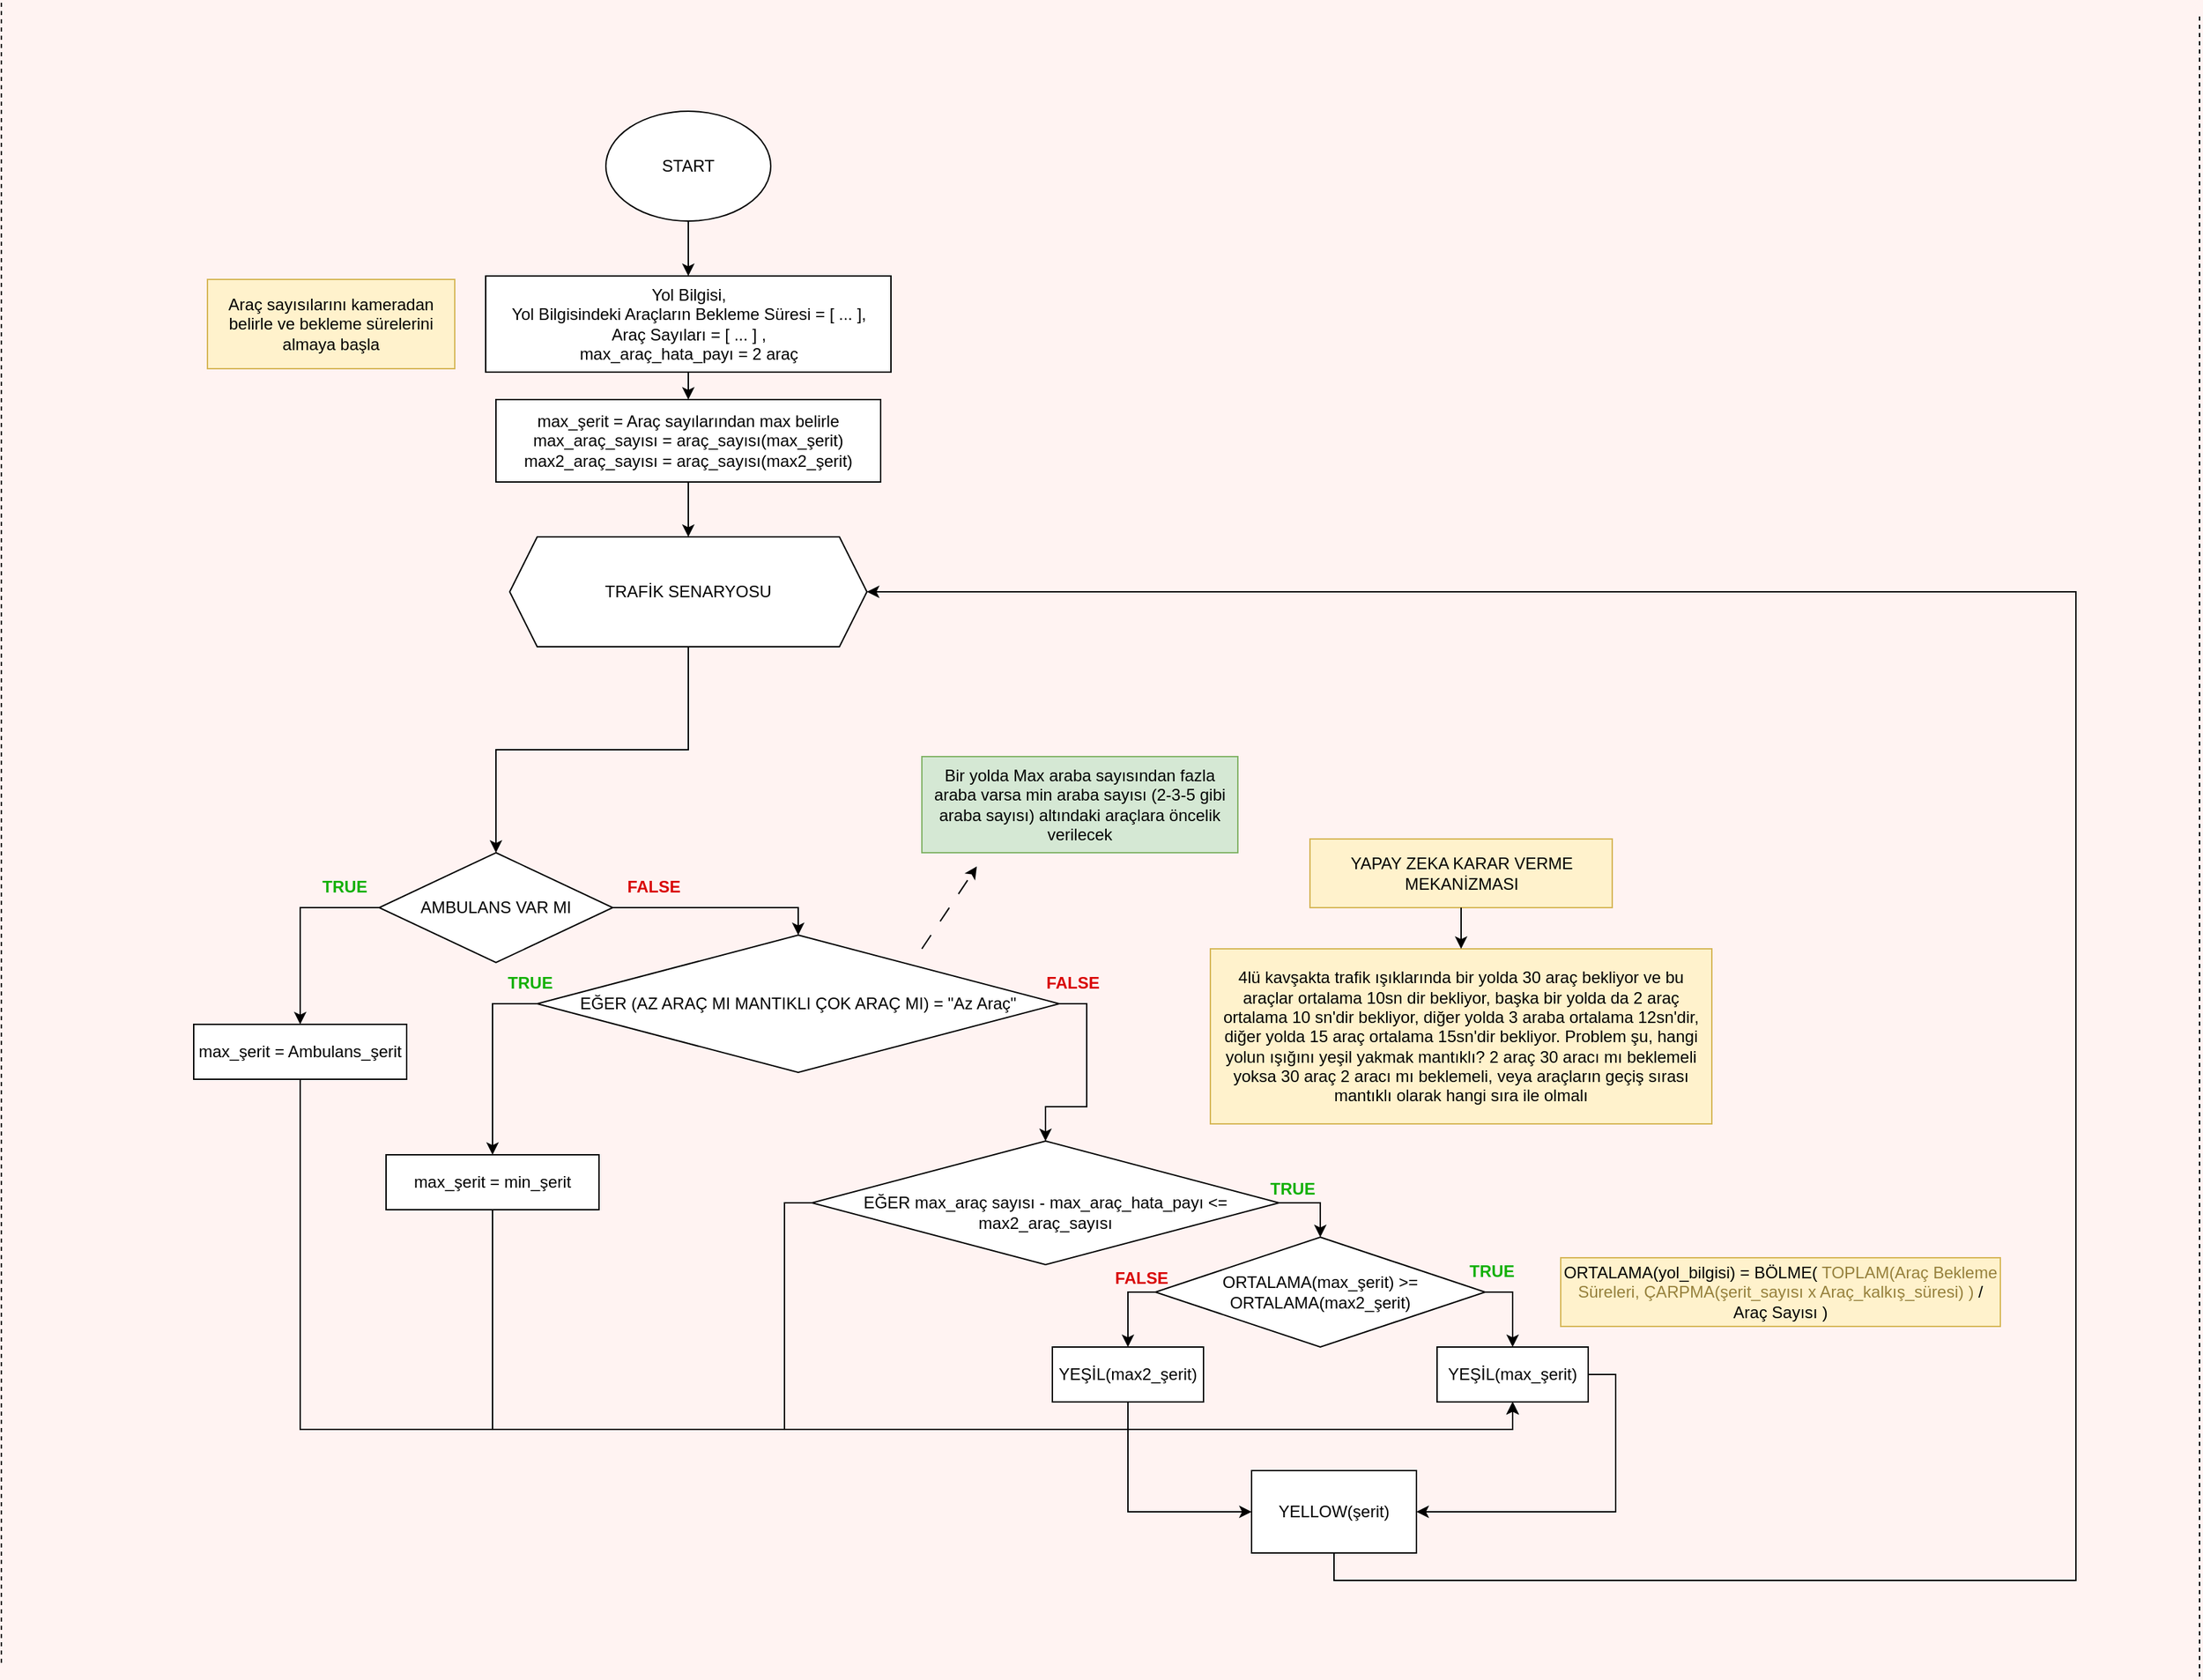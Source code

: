 <mxfile version="24.4.4" type="github">
  <diagram name="Page-1" id="c4acf3e9-155e-7222-9cf6-157b1a14988f">
    <mxGraphModel dx="1313" dy="1753" grid="1" gridSize="10" guides="1" tooltips="1" connect="1" arrows="1" fold="1" page="1" pageScale="1" pageWidth="850" pageHeight="1100" background="#FFF3F2" math="0" shadow="0">
      <root>
        <mxCell id="0" />
        <mxCell id="1" parent="0" />
        <mxCell id="y7w65uzr-BQP8JjFJ-ky-54" value="" style="group" parent="1" vertex="1" connectable="0">
          <mxGeometry x="180" y="440" width="1315" height="520" as="geometry" />
        </mxCell>
        <mxCell id="y7w65uzr-BQP8JjFJ-ky-27" value="AMBULANS VAR MI" style="rhombus;whiteSpace=wrap;html=1;" parent="y7w65uzr-BQP8JjFJ-ky-54" vertex="1">
          <mxGeometry x="135" y="10" width="170" height="80" as="geometry" />
        </mxCell>
        <mxCell id="y7w65uzr-BQP8JjFJ-ky-29" value="max_şerit = Ambulans_şerit" style="rounded=0;whiteSpace=wrap;html=1;" parent="y7w65uzr-BQP8JjFJ-ky-54" vertex="1">
          <mxGeometry y="135" width="155" height="40" as="geometry" />
        </mxCell>
        <mxCell id="y7w65uzr-BQP8JjFJ-ky-33" style="edgeStyle=orthogonalEdgeStyle;rounded=0;orthogonalLoop=1;jettySize=auto;html=1;exitX=0;exitY=0.5;exitDx=0;exitDy=0;entryX=0.5;entryY=0;entryDx=0;entryDy=0;" parent="y7w65uzr-BQP8JjFJ-ky-54" source="y7w65uzr-BQP8JjFJ-ky-27" target="y7w65uzr-BQP8JjFJ-ky-29" edge="1">
          <mxGeometry relative="1" as="geometry" />
        </mxCell>
        <mxCell id="y7w65uzr-BQP8JjFJ-ky-30" value="&lt;b&gt;&lt;font color=&quot;#d90606&quot;&gt;FALSE&lt;/font&gt;&lt;/b&gt;" style="text;html=1;strokeColor=none;fillColor=none;align=center;verticalAlign=middle;whiteSpace=wrap;rounded=0;" parent="y7w65uzr-BQP8JjFJ-ky-54" vertex="1">
          <mxGeometry x="305" y="20" width="60" height="30" as="geometry" />
        </mxCell>
        <mxCell id="y7w65uzr-BQP8JjFJ-ky-31" value="&lt;b&gt;&lt;font color=&quot;#13b007&quot;&gt;TRUE&lt;/font&gt;&lt;/b&gt;" style="text;html=1;strokeColor=none;fillColor=none;align=center;verticalAlign=middle;whiteSpace=wrap;rounded=0;" parent="y7w65uzr-BQP8JjFJ-ky-54" vertex="1">
          <mxGeometry x="80" y="20" width="60" height="30" as="geometry" />
        </mxCell>
        <mxCell id="y7w65uzr-BQP8JjFJ-ky-36" value="" style="group" parent="y7w65uzr-BQP8JjFJ-ky-54" vertex="1" connectable="0">
          <mxGeometry x="450" y="220" width="865" height="190" as="geometry" />
        </mxCell>
        <mxCell id="y7w65uzr-BQP8JjFJ-ky-7" value="&lt;br&gt;EĞER max_araç sayısı - max_araç_hata_payı &amp;lt;= max2_araç_sayısı" style="rhombus;whiteSpace=wrap;html=1;" parent="y7w65uzr-BQP8JjFJ-ky-36" vertex="1">
          <mxGeometry width="340" height="90" as="geometry" />
        </mxCell>
        <mxCell id="y7w65uzr-BQP8JjFJ-ky-12" value="&lt;b&gt;&lt;font color=&quot;#13b007&quot;&gt;TRUE&lt;/font&gt;&lt;/b&gt;" style="text;html=1;strokeColor=none;fillColor=none;align=center;verticalAlign=middle;whiteSpace=wrap;rounded=0;" parent="y7w65uzr-BQP8JjFJ-ky-36" vertex="1">
          <mxGeometry x="320" y="20" width="60" height="30" as="geometry" />
        </mxCell>
        <mxCell id="y7w65uzr-BQP8JjFJ-ky-15" value="ORTALAMA(max_şerit) &amp;gt;= ORTALAMA(max2_şerit)" style="rhombus;whiteSpace=wrap;html=1;" parent="y7w65uzr-BQP8JjFJ-ky-36" vertex="1">
          <mxGeometry x="250" y="70" width="240" height="80" as="geometry" />
        </mxCell>
        <mxCell id="y7w65uzr-BQP8JjFJ-ky-17" style="edgeStyle=orthogonalEdgeStyle;rounded=0;orthogonalLoop=1;jettySize=auto;html=1;exitX=1;exitY=0.5;exitDx=0;exitDy=0;entryX=0.5;entryY=0;entryDx=0;entryDy=0;" parent="y7w65uzr-BQP8JjFJ-ky-36" source="y7w65uzr-BQP8JjFJ-ky-7" target="y7w65uzr-BQP8JjFJ-ky-15" edge="1">
          <mxGeometry relative="1" as="geometry" />
        </mxCell>
        <mxCell id="y7w65uzr-BQP8JjFJ-ky-18" value="ORTALAMA(yol_bilgisi) = BÖLME( &lt;font color=&quot;#96803c&quot;&gt;TOPLAM(Araç Bekleme Süreleri, ÇARPMA(şerit_sayısı x Araç_kalkış_süresi) )&lt;/font&gt; / Araç Sayısı )" style="text;html=1;strokeColor=#d6b656;fillColor=#fff2cc;align=center;verticalAlign=middle;whiteSpace=wrap;rounded=0;" parent="y7w65uzr-BQP8JjFJ-ky-36" vertex="1">
          <mxGeometry x="545" y="85" width="320" height="50" as="geometry" />
        </mxCell>
        <mxCell id="y7w65uzr-BQP8JjFJ-ky-19" value="YEŞİL(max_şerit)" style="rounded=0;whiteSpace=wrap;html=1;" parent="y7w65uzr-BQP8JjFJ-ky-36" vertex="1">
          <mxGeometry x="455" y="150" width="110" height="40" as="geometry" />
        </mxCell>
        <mxCell id="y7w65uzr-BQP8JjFJ-ky-26" style="edgeStyle=orthogonalEdgeStyle;rounded=0;orthogonalLoop=1;jettySize=auto;html=1;exitX=0;exitY=0.5;exitDx=0;exitDy=0;entryX=0.5;entryY=1;entryDx=0;entryDy=0;" parent="y7w65uzr-BQP8JjFJ-ky-36" source="y7w65uzr-BQP8JjFJ-ky-7" target="y7w65uzr-BQP8JjFJ-ky-19" edge="1">
          <mxGeometry relative="1" as="geometry" />
        </mxCell>
        <mxCell id="y7w65uzr-BQP8JjFJ-ky-20" style="edgeStyle=orthogonalEdgeStyle;rounded=0;orthogonalLoop=1;jettySize=auto;html=1;exitX=1;exitY=0.5;exitDx=0;exitDy=0;" parent="y7w65uzr-BQP8JjFJ-ky-36" source="y7w65uzr-BQP8JjFJ-ky-15" target="y7w65uzr-BQP8JjFJ-ky-19" edge="1">
          <mxGeometry relative="1" as="geometry" />
        </mxCell>
        <mxCell id="y7w65uzr-BQP8JjFJ-ky-21" value="&lt;b&gt;&lt;font color=&quot;#13b007&quot;&gt;TRUE&lt;/font&gt;&lt;/b&gt;" style="text;html=1;strokeColor=none;fillColor=none;align=center;verticalAlign=middle;whiteSpace=wrap;rounded=0;" parent="y7w65uzr-BQP8JjFJ-ky-36" vertex="1">
          <mxGeometry x="465" y="80" width="60" height="30" as="geometry" />
        </mxCell>
        <mxCell id="y7w65uzr-BQP8JjFJ-ky-22" value="YEŞİL(max2_şerit)" style="rounded=0;whiteSpace=wrap;html=1;" parent="y7w65uzr-BQP8JjFJ-ky-36" vertex="1">
          <mxGeometry x="175" y="150" width="110" height="40" as="geometry" />
        </mxCell>
        <mxCell id="y7w65uzr-BQP8JjFJ-ky-24" style="edgeStyle=orthogonalEdgeStyle;rounded=0;orthogonalLoop=1;jettySize=auto;html=1;exitX=0;exitY=0.5;exitDx=0;exitDy=0;entryX=0.5;entryY=0;entryDx=0;entryDy=0;" parent="y7w65uzr-BQP8JjFJ-ky-36" source="y7w65uzr-BQP8JjFJ-ky-15" target="y7w65uzr-BQP8JjFJ-ky-22" edge="1">
          <mxGeometry relative="1" as="geometry" />
        </mxCell>
        <mxCell id="y7w65uzr-BQP8JjFJ-ky-25" value="&lt;b&gt;&lt;font color=&quot;#d90606&quot;&gt;FALSE&lt;/font&gt;&lt;/b&gt;" style="text;html=1;strokeColor=none;fillColor=none;align=center;verticalAlign=middle;whiteSpace=wrap;rounded=0;" parent="y7w65uzr-BQP8JjFJ-ky-36" vertex="1">
          <mxGeometry x="210" y="85" width="60" height="30" as="geometry" />
        </mxCell>
        <mxCell id="y7w65uzr-BQP8JjFJ-ky-35" style="edgeStyle=orthogonalEdgeStyle;rounded=0;orthogonalLoop=1;jettySize=auto;html=1;exitX=0.5;exitY=1;exitDx=0;exitDy=0;entryX=0.5;entryY=1;entryDx=0;entryDy=0;" parent="y7w65uzr-BQP8JjFJ-ky-54" source="y7w65uzr-BQP8JjFJ-ky-29" target="y7w65uzr-BQP8JjFJ-ky-19" edge="1">
          <mxGeometry relative="1" as="geometry" />
        </mxCell>
        <mxCell id="y7w65uzr-BQP8JjFJ-ky-43" style="edgeStyle=orthogonalEdgeStyle;rounded=0;orthogonalLoop=1;jettySize=auto;html=1;exitX=1;exitY=0.5;exitDx=0;exitDy=0;entryX=0.5;entryY=0;entryDx=0;entryDy=0;" parent="y7w65uzr-BQP8JjFJ-ky-54" source="y7w65uzr-BQP8JjFJ-ky-37" target="y7w65uzr-BQP8JjFJ-ky-7" edge="1">
          <mxGeometry relative="1" as="geometry" />
        </mxCell>
        <mxCell id="y7w65uzr-BQP8JjFJ-ky-37" value="EĞER (AZ ARAÇ MI MANTIKLI ÇOK ARAÇ MI) = &quot;Az Araç&quot;" style="rhombus;whiteSpace=wrap;html=1;" parent="y7w65uzr-BQP8JjFJ-ky-54" vertex="1">
          <mxGeometry x="250" y="70" width="380" height="100" as="geometry" />
        </mxCell>
        <mxCell id="y7w65uzr-BQP8JjFJ-ky-42" style="edgeStyle=orthogonalEdgeStyle;rounded=0;orthogonalLoop=1;jettySize=auto;html=1;exitX=1;exitY=0.5;exitDx=0;exitDy=0;entryX=0.5;entryY=0;entryDx=0;entryDy=0;" parent="y7w65uzr-BQP8JjFJ-ky-54" source="y7w65uzr-BQP8JjFJ-ky-27" target="y7w65uzr-BQP8JjFJ-ky-37" edge="1">
          <mxGeometry relative="1" as="geometry" />
        </mxCell>
        <mxCell id="y7w65uzr-BQP8JjFJ-ky-38" value="YAPAY ZEKA KARAR VERME MEKANİZMASI" style="text;html=1;strokeColor=#d6b656;fillColor=#fff2cc;align=center;verticalAlign=middle;whiteSpace=wrap;rounded=0;" parent="y7w65uzr-BQP8JjFJ-ky-54" vertex="1">
          <mxGeometry x="812.5" width="220" height="50" as="geometry" />
        </mxCell>
        <mxCell id="y7w65uzr-BQP8JjFJ-ky-39" value="4lü kavşakta trafik ışıklarında bir yolda 30 araç bekliyor ve bu araçlar ortalama 10sn dir bekliyor, başka bir yolda da 2 araç ortalama 10 sn&#39;dir bekliyor, diğer yolda 3 araba ortalama 12sn&#39;dir, diğer yolda 15 araç ortalama 15sn&#39;dir bekliyor. Problem şu, hangi yolun ışığını yeşil yakmak mantıklı? 2 araç 30 aracı mı beklemeli yoksa 30 araç 2 aracı mı beklemeli, veya araçların geçiş sırası mantıklı olarak hangi sıra ile olmalı" style="text;html=1;strokeColor=#d6b656;fillColor=#fff2cc;align=center;verticalAlign=middle;whiteSpace=wrap;rounded=0;" parent="y7w65uzr-BQP8JjFJ-ky-54" vertex="1">
          <mxGeometry x="740" y="80" width="365" height="127.5" as="geometry" />
        </mxCell>
        <mxCell id="y7w65uzr-BQP8JjFJ-ky-40" style="edgeStyle=orthogonalEdgeStyle;rounded=0;orthogonalLoop=1;jettySize=auto;html=1;" parent="y7w65uzr-BQP8JjFJ-ky-54" source="y7w65uzr-BQP8JjFJ-ky-38" target="y7w65uzr-BQP8JjFJ-ky-39" edge="1">
          <mxGeometry relative="1" as="geometry" />
        </mxCell>
        <mxCell id="y7w65uzr-BQP8JjFJ-ky-44" value="&lt;b&gt;&lt;font color=&quot;#d90606&quot;&gt;FALSE&lt;/font&gt;&lt;/b&gt;" style="text;html=1;strokeColor=none;fillColor=none;align=center;verticalAlign=middle;whiteSpace=wrap;rounded=0;" parent="y7w65uzr-BQP8JjFJ-ky-54" vertex="1">
          <mxGeometry x="610" y="90" width="60" height="30" as="geometry" />
        </mxCell>
        <mxCell id="y7w65uzr-BQP8JjFJ-ky-49" style="edgeStyle=orthogonalEdgeStyle;rounded=0;orthogonalLoop=1;jettySize=auto;html=1;exitX=0.5;exitY=1;exitDx=0;exitDy=0;entryX=0.5;entryY=1;entryDx=0;entryDy=0;" parent="y7w65uzr-BQP8JjFJ-ky-54" source="y7w65uzr-BQP8JjFJ-ky-46" target="y7w65uzr-BQP8JjFJ-ky-19" edge="1">
          <mxGeometry relative="1" as="geometry" />
        </mxCell>
        <mxCell id="y7w65uzr-BQP8JjFJ-ky-46" value="max_şerit = min_şerit" style="rounded=0;whiteSpace=wrap;html=1;" parent="y7w65uzr-BQP8JjFJ-ky-54" vertex="1">
          <mxGeometry x="140" y="230" width="155" height="40" as="geometry" />
        </mxCell>
        <mxCell id="y7w65uzr-BQP8JjFJ-ky-47" style="edgeStyle=orthogonalEdgeStyle;rounded=0;orthogonalLoop=1;jettySize=auto;html=1;exitX=0;exitY=0.5;exitDx=0;exitDy=0;" parent="y7w65uzr-BQP8JjFJ-ky-54" source="y7w65uzr-BQP8JjFJ-ky-37" target="y7w65uzr-BQP8JjFJ-ky-46" edge="1">
          <mxGeometry relative="1" as="geometry" />
        </mxCell>
        <mxCell id="y7w65uzr-BQP8JjFJ-ky-48" value="&lt;b&gt;&lt;font color=&quot;#13b007&quot;&gt;TRUE&lt;/font&gt;&lt;/b&gt;" style="text;html=1;strokeColor=none;fillColor=none;align=center;verticalAlign=middle;whiteSpace=wrap;rounded=0;" parent="y7w65uzr-BQP8JjFJ-ky-54" vertex="1">
          <mxGeometry x="215" y="90" width="60" height="30" as="geometry" />
        </mxCell>
        <mxCell id="y7w65uzr-BQP8JjFJ-ky-50" value="YELLOW(şerit)" style="rounded=0;whiteSpace=wrap;html=1;" parent="y7w65uzr-BQP8JjFJ-ky-54" vertex="1">
          <mxGeometry x="770" y="460" width="120" height="60" as="geometry" />
        </mxCell>
        <mxCell id="y7w65uzr-BQP8JjFJ-ky-51" style="edgeStyle=orthogonalEdgeStyle;rounded=0;orthogonalLoop=1;jettySize=auto;html=1;exitX=0.5;exitY=1;exitDx=0;exitDy=0;entryX=0;entryY=0.5;entryDx=0;entryDy=0;" parent="y7w65uzr-BQP8JjFJ-ky-54" source="y7w65uzr-BQP8JjFJ-ky-22" target="y7w65uzr-BQP8JjFJ-ky-50" edge="1">
          <mxGeometry relative="1" as="geometry" />
        </mxCell>
        <mxCell id="y7w65uzr-BQP8JjFJ-ky-53" style="edgeStyle=orthogonalEdgeStyle;rounded=0;orthogonalLoop=1;jettySize=auto;html=1;exitX=1;exitY=0.5;exitDx=0;exitDy=0;entryX=1;entryY=0.5;entryDx=0;entryDy=0;" parent="y7w65uzr-BQP8JjFJ-ky-54" source="y7w65uzr-BQP8JjFJ-ky-19" target="y7w65uzr-BQP8JjFJ-ky-50" edge="1">
          <mxGeometry relative="1" as="geometry" />
        </mxCell>
        <mxCell id="oIGfVPpO3NDlGPlNqkw2-1" value="" style="endArrow=classic;html=1;rounded=0;dashed=1;dashPattern=12 12;" edge="1" parent="y7w65uzr-BQP8JjFJ-ky-54">
          <mxGeometry width="50" height="50" relative="1" as="geometry">
            <mxPoint x="530" y="80" as="sourcePoint" />
            <mxPoint x="570" y="20" as="targetPoint" />
          </mxGeometry>
        </mxCell>
        <mxCell id="y7w65uzr-BQP8JjFJ-ky-57" style="edgeStyle=orthogonalEdgeStyle;rounded=0;orthogonalLoop=1;jettySize=auto;html=1;exitX=0.5;exitY=1;exitDx=0;exitDy=0;entryX=0.5;entryY=0;entryDx=0;entryDy=0;" parent="1" source="y7w65uzr-BQP8JjFJ-ky-55" target="y7w65uzr-BQP8JjFJ-ky-27" edge="1">
          <mxGeometry relative="1" as="geometry" />
        </mxCell>
        <mxCell id="y7w65uzr-BQP8JjFJ-ky-58" value="" style="group" parent="1" vertex="1" connectable="0">
          <mxGeometry x="190" y="-90" width="497.5" height="390" as="geometry" />
        </mxCell>
        <mxCell id="y7w65uzr-BQP8JjFJ-ky-1" value="START" style="ellipse;whiteSpace=wrap;html=1;" parent="y7w65uzr-BQP8JjFJ-ky-58" vertex="1">
          <mxGeometry x="290" width="120" height="80" as="geometry" />
        </mxCell>
        <mxCell id="y7w65uzr-BQP8JjFJ-ky-2" value="Yol Bilgisi,&lt;br&gt;Yol Bilgisindeki Araçların Bekleme Süresi = [ ... ],&lt;br&gt;Araç Sayıları = [ ... ] ,&lt;br&gt;max_araç_hata_payı = 2 araç" style="rounded=0;whiteSpace=wrap;html=1;" parent="y7w65uzr-BQP8JjFJ-ky-58" vertex="1">
          <mxGeometry x="202.5" y="120" width="295" height="70" as="geometry" />
        </mxCell>
        <mxCell id="y7w65uzr-BQP8JjFJ-ky-4" style="edgeStyle=orthogonalEdgeStyle;rounded=0;orthogonalLoop=1;jettySize=auto;html=1;exitX=0.5;exitY=1;exitDx=0;exitDy=0;" parent="y7w65uzr-BQP8JjFJ-ky-58" source="y7w65uzr-BQP8JjFJ-ky-1" target="y7w65uzr-BQP8JjFJ-ky-2" edge="1">
          <mxGeometry relative="1" as="geometry" />
        </mxCell>
        <mxCell id="y7w65uzr-BQP8JjFJ-ky-3" value="Araç sayısılarını kameradan belirle ve bekleme sürelerini almaya başla" style="text;html=1;strokeColor=#d6b656;fillColor=#fff2cc;align=center;verticalAlign=middle;whiteSpace=wrap;rounded=0;" parent="y7w65uzr-BQP8JjFJ-ky-58" vertex="1">
          <mxGeometry y="122.5" width="180" height="65" as="geometry" />
        </mxCell>
        <mxCell id="y7w65uzr-BQP8JjFJ-ky-6" value="max_şerit = Araç sayılarından max belirle&lt;br&gt;max_araç_sayısı = araç_sayısı(max_şerit)&lt;br&gt;max2_araç_sayısı = araç_sayısı(max2_şerit)" style="rounded=0;whiteSpace=wrap;html=1;" parent="y7w65uzr-BQP8JjFJ-ky-58" vertex="1">
          <mxGeometry x="210" y="210" width="280" height="60" as="geometry" />
        </mxCell>
        <mxCell id="y7w65uzr-BQP8JjFJ-ky-8" style="edgeStyle=orthogonalEdgeStyle;rounded=0;orthogonalLoop=1;jettySize=auto;html=1;exitX=0.5;exitY=1;exitDx=0;exitDy=0;entryX=0.5;entryY=0;entryDx=0;entryDy=0;" parent="y7w65uzr-BQP8JjFJ-ky-58" source="y7w65uzr-BQP8JjFJ-ky-2" target="y7w65uzr-BQP8JjFJ-ky-6" edge="1">
          <mxGeometry relative="1" as="geometry" />
        </mxCell>
        <mxCell id="y7w65uzr-BQP8JjFJ-ky-55" value="TRAFİK SENARYOSU" style="shape=hexagon;perimeter=hexagonPerimeter2;whiteSpace=wrap;html=1;fixedSize=1;size=20;" parent="y7w65uzr-BQP8JjFJ-ky-58" vertex="1">
          <mxGeometry x="220" y="310" width="260" height="80" as="geometry" />
        </mxCell>
        <mxCell id="y7w65uzr-BQP8JjFJ-ky-56" style="edgeStyle=orthogonalEdgeStyle;rounded=0;orthogonalLoop=1;jettySize=auto;html=1;exitX=0.5;exitY=1;exitDx=0;exitDy=0;entryX=0.5;entryY=0;entryDx=0;entryDy=0;" parent="y7w65uzr-BQP8JjFJ-ky-58" source="y7w65uzr-BQP8JjFJ-ky-6" target="y7w65uzr-BQP8JjFJ-ky-55" edge="1">
          <mxGeometry relative="1" as="geometry" />
        </mxCell>
        <mxCell id="y7w65uzr-BQP8JjFJ-ky-59" style="edgeStyle=orthogonalEdgeStyle;rounded=0;orthogonalLoop=1;jettySize=auto;html=1;exitX=0.5;exitY=1;exitDx=0;exitDy=0;entryX=1;entryY=0.5;entryDx=0;entryDy=0;" parent="1" source="y7w65uzr-BQP8JjFJ-ky-50" target="y7w65uzr-BQP8JjFJ-ky-55" edge="1">
          <mxGeometry relative="1" as="geometry">
            <Array as="points">
              <mxPoint x="1010" y="980" />
              <mxPoint x="1550" y="980" />
              <mxPoint x="1550" y="260" />
            </Array>
          </mxGeometry>
        </mxCell>
        <mxCell id="y7w65uzr-BQP8JjFJ-ky-61" value="" style="endArrow=none;dashed=1;html=1;rounded=0;" parent="1" edge="1">
          <mxGeometry width="50" height="50" relative="1" as="geometry">
            <mxPoint x="40" y="1040" as="sourcePoint" />
            <mxPoint x="40" y="-170" as="targetPoint" />
          </mxGeometry>
        </mxCell>
        <mxCell id="y7w65uzr-BQP8JjFJ-ky-62" value="" style="endArrow=none;dashed=1;html=1;rounded=0;" parent="1" edge="1">
          <mxGeometry width="50" height="50" relative="1" as="geometry">
            <mxPoint x="1640" y="1050" as="sourcePoint" />
            <mxPoint x="1640" y="-160" as="targetPoint" />
          </mxGeometry>
        </mxCell>
        <mxCell id="oIGfVPpO3NDlGPlNqkw2-3" value="Bir yolda Max araba sayısından fazla araba varsa min araba sayısı (2-3-5 gibi araba sayısı) altındaki araçlara öncelik verilecek" style="text;html=1;align=center;verticalAlign=middle;whiteSpace=wrap;rounded=0;fillColor=#d5e8d4;strokeColor=#82b366;" vertex="1" parent="1">
          <mxGeometry x="710" y="380" width="230" height="70" as="geometry" />
        </mxCell>
      </root>
    </mxGraphModel>
  </diagram>
</mxfile>
